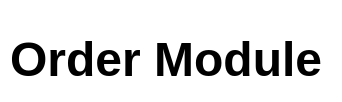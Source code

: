 <mxfile version="20.8.20" type="github">
  <diagram name="Page-1" id="7oDisLUc18XYDBYItMHu">
    <mxGraphModel dx="954" dy="616" grid="1" gridSize="10" guides="1" tooltips="1" connect="1" arrows="1" fold="1" page="1" pageScale="1" pageWidth="827" pageHeight="1169" math="0" shadow="0">
      <root>
        <mxCell id="0" />
        <mxCell id="1" parent="0" />
        <mxCell id="WKTyBM-rTF9ggHW4d-2R-1" value="&lt;h1&gt;Order Module&lt;/h1&gt;" style="text;html=1;strokeColor=none;fillColor=none;spacing=5;spacingTop=-20;whiteSpace=wrap;overflow=hidden;rounded=0;" vertex="1" parent="1">
          <mxGeometry x="240" y="20" width="170" height="40" as="geometry" />
        </mxCell>
      </root>
    </mxGraphModel>
  </diagram>
</mxfile>
